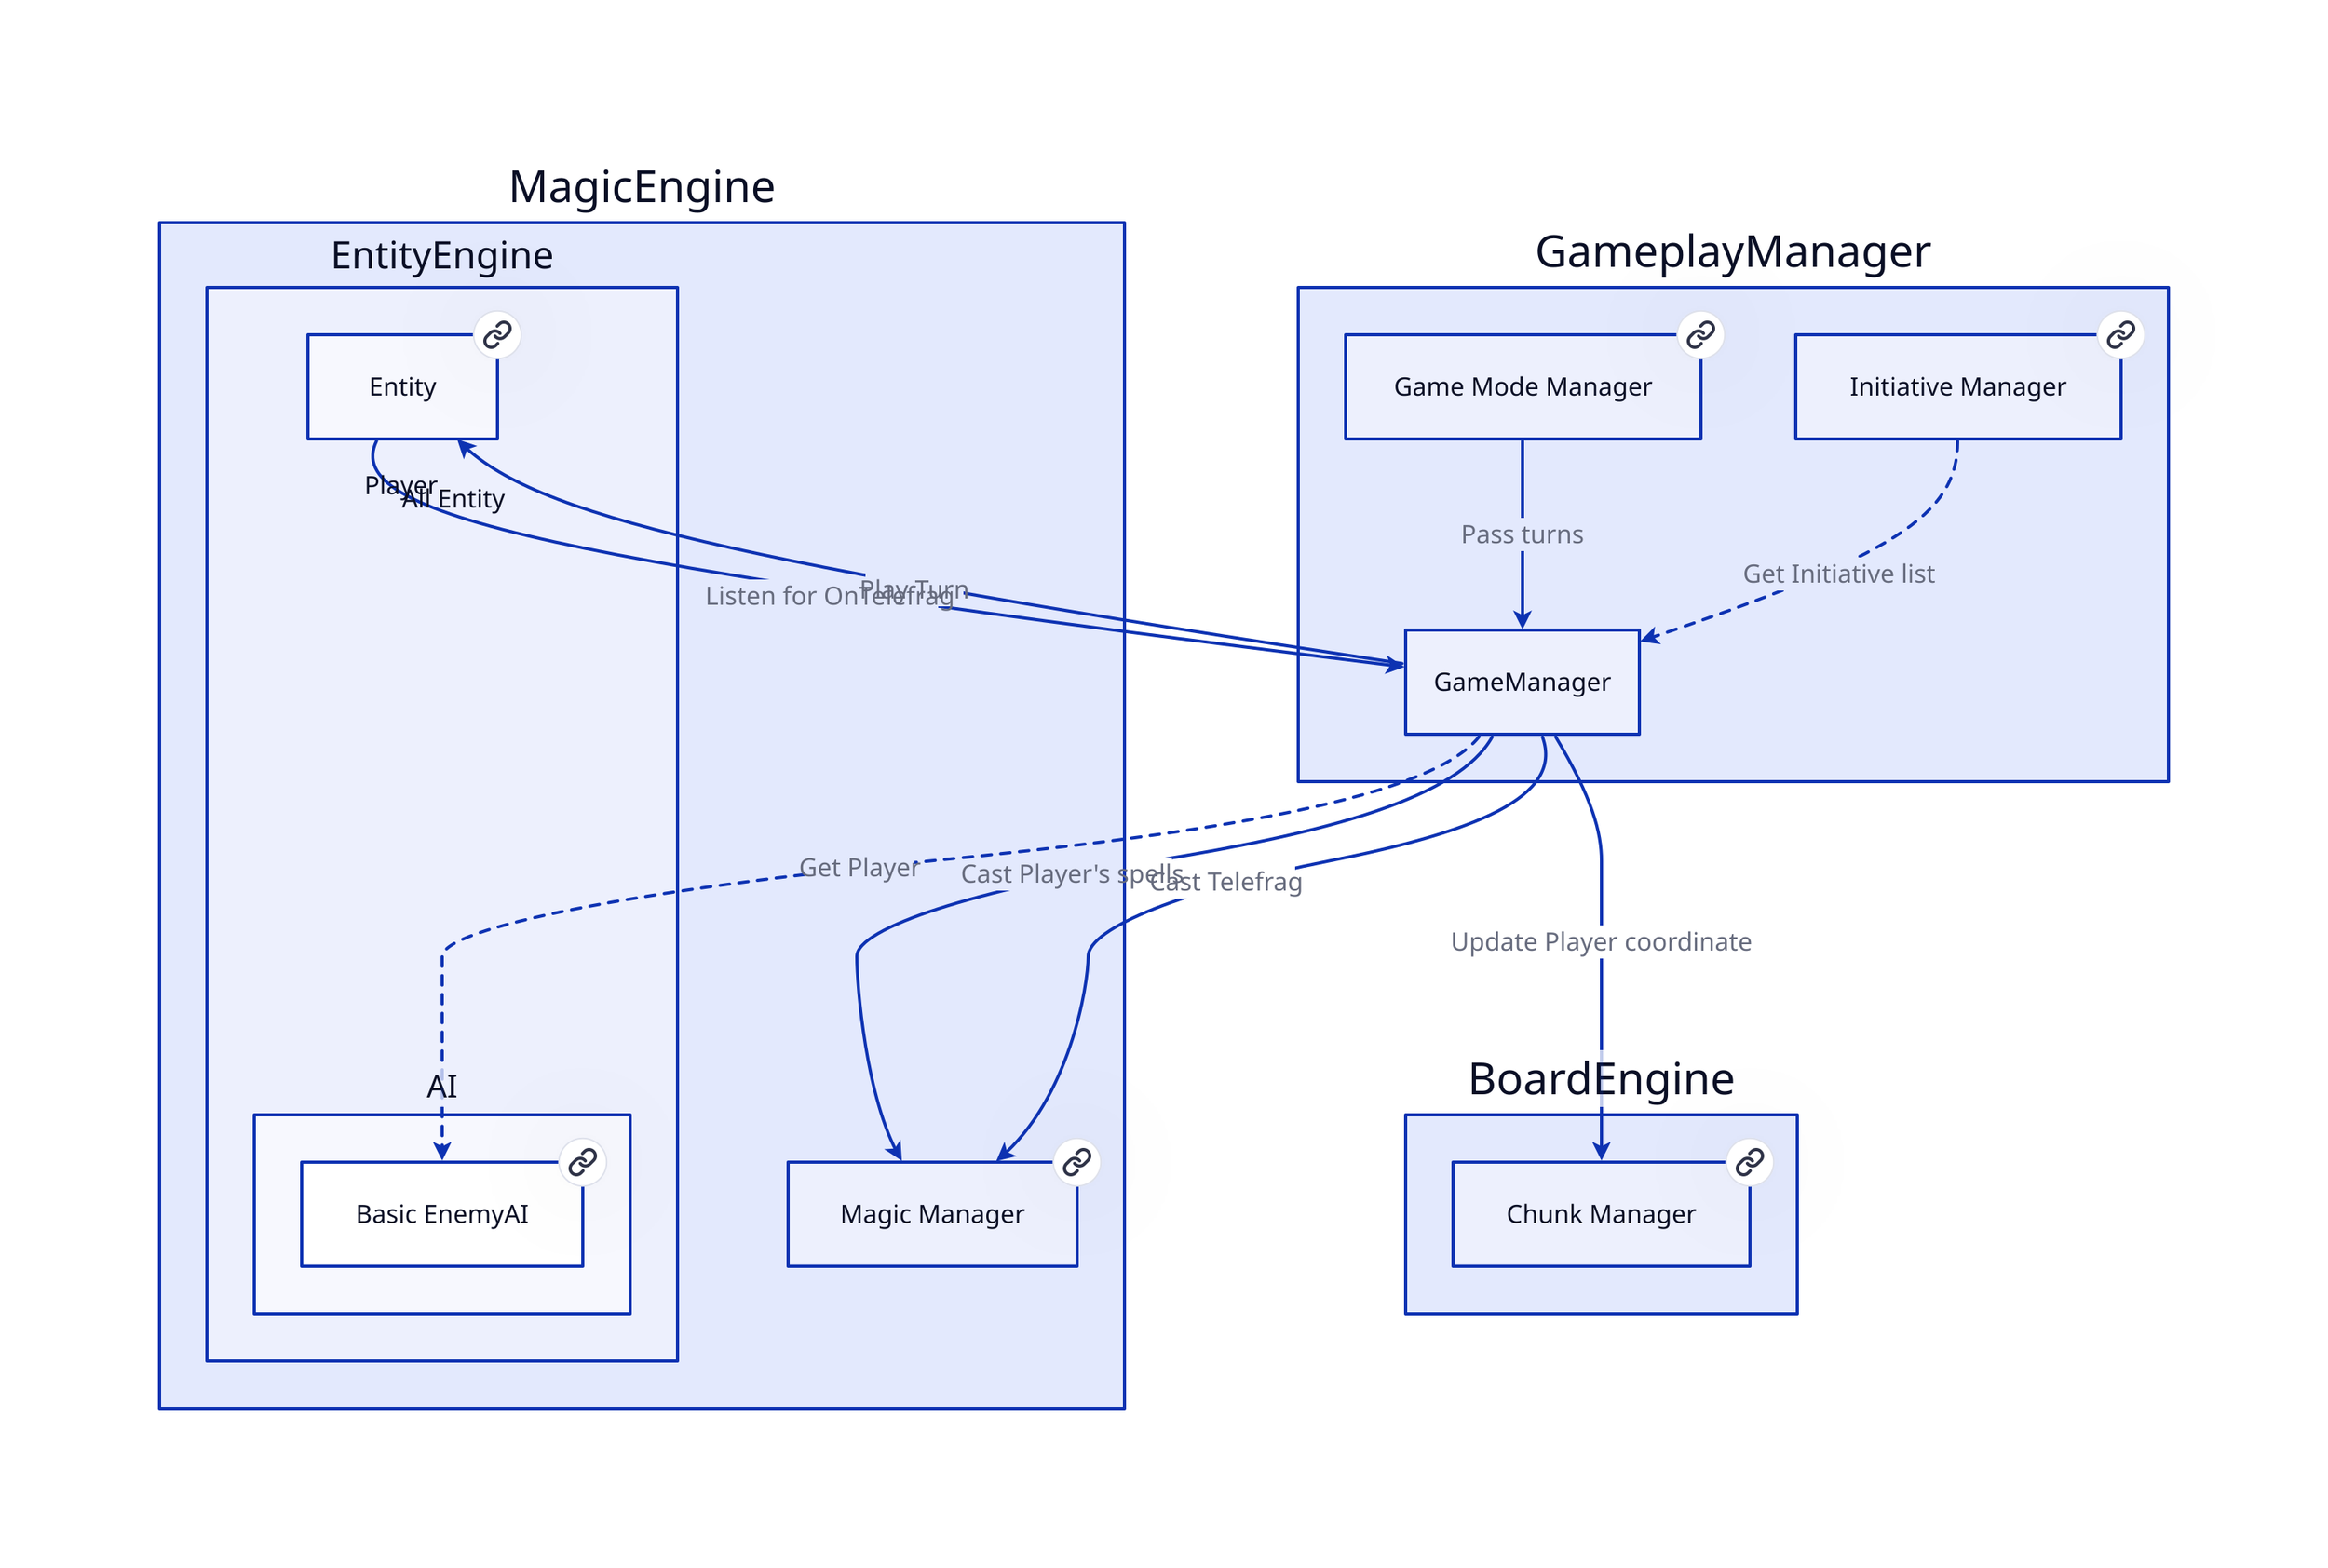 # Nodes :
BoardEngine: {
    ChunkManager: Chunk Manager {
       link: ChunkManager
    }
}
MagicEngine: {
    EntityEngine: {
        AI: {
            BasicEnemyAI: Basic EnemyAI {
               link: BasicEnemyAI
            }
        }
        Entity: Entity {
           link: Entity
        }
    }
    MagicManager: Magic Manager {
       link: MagicManager
    }
}
GameplayManager: {
    InitiativeManager: Initiative Manager {
       link: InitiativeManager
    }
    GameModeManager: Game Mode Manager {
       link: GameModeManager
    }
}

# Links :
GameplayManager.GameManager -> MagicEngine.EntityEngine.AI.BasicEnemyAI: Get Player {style.stroke-dash: 3
source-arrowhead: {}
target-arrowhead: {shape: arrow}
}
GameplayManager.GameModeManager -> GameplayManager.GameManager: Pass turns {
source-arrowhead: {}
target-arrowhead: {shape: arrow}
}
GameplayManager.GameManager -> MagicEngine.MagicManager: Cast Player's spells {
source-arrowhead: {}
target-arrowhead: {shape: arrow}
}
GameplayManager.GameManager -> MagicEngine.MagicManager: Cast Telefrag {
source-arrowhead: {}
target-arrowhead: {shape: arrow}
}
MagicEngine.EntityEngine.Entity -> GameplayManager.GameManager: Listen for OnTelefrag {
source-arrowhead: Player{}
target-arrowhead: {shape: arrow}
}
GameplayManager.GameManager -> BoardEngine.ChunkManager: Update Player coordinate {
source-arrowhead: {}
target-arrowhead: {shape: arrow}
}
GameplayManager.InitiativeManager -> GameplayManager.GameManager: Get Initiative list {style.stroke-dash: 3
source-arrowhead: {}
target-arrowhead: {shape: arrow}
}
GameplayManager.GameManager -> MagicEngine.EntityEngine.Entity: Play Turn {
source-arrowhead: {}
target-arrowhead: All Entity{shape: arrow}
}
